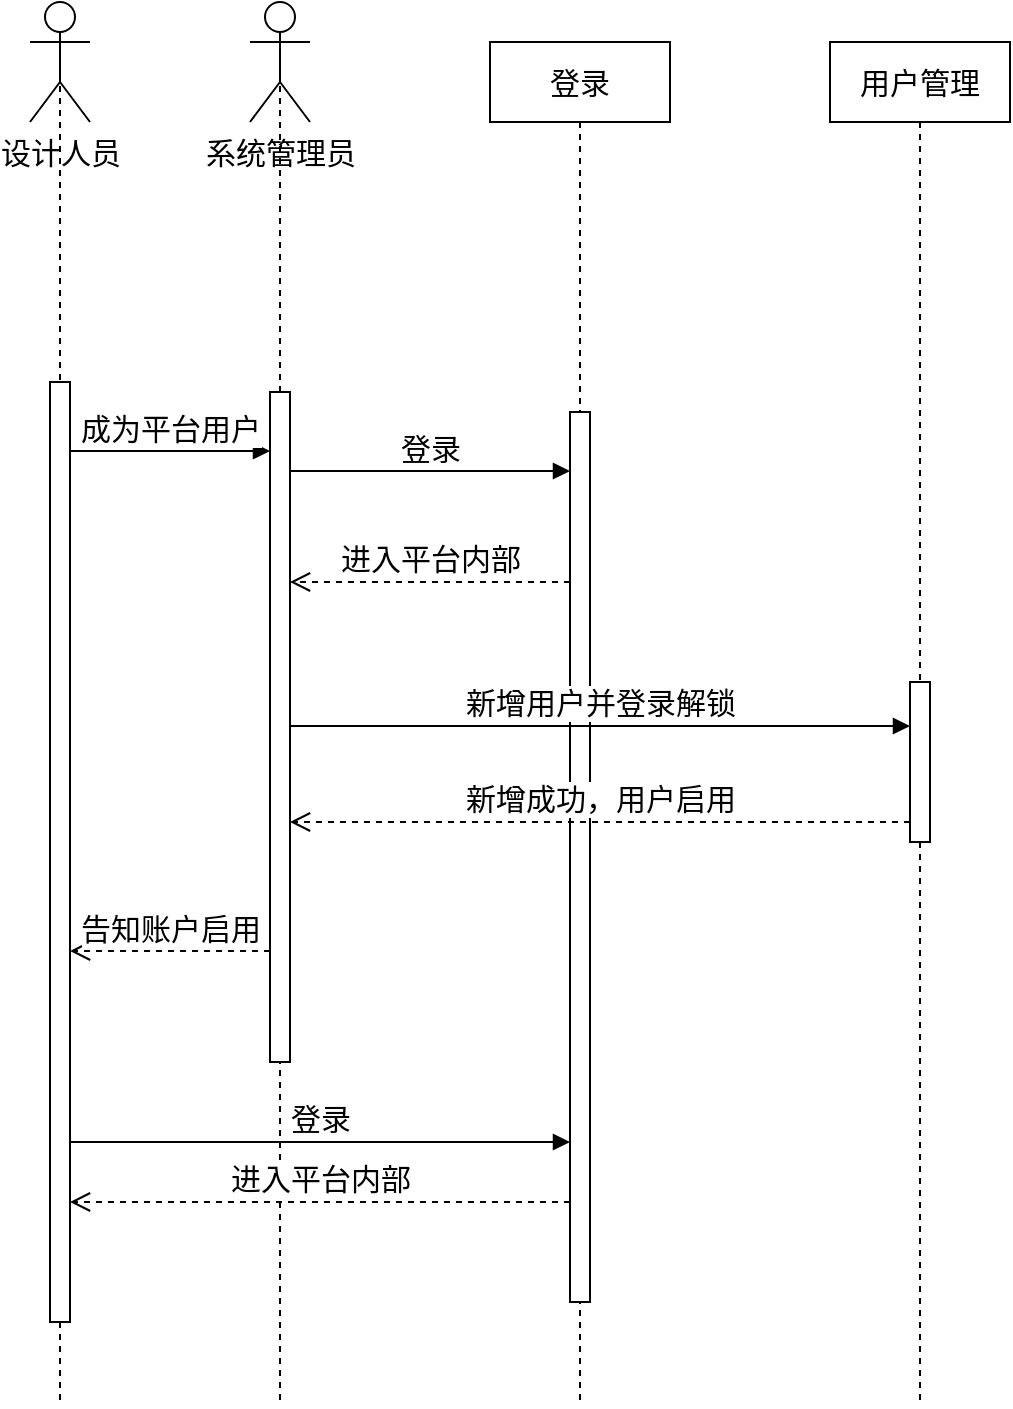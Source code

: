 <mxfile version="24.0.7" type="github">
  <diagram name="第 1 页" id="ks0ihCqGLnm8eHEow2yr">
    <mxGraphModel dx="420" dy="1146" grid="1" gridSize="10" guides="1" tooltips="1" connect="1" arrows="1" fold="1" page="1" pageScale="1" pageWidth="827" pageHeight="1169" math="0" shadow="0">
      <root>
        <mxCell id="0" />
        <mxCell id="1" parent="0" />
        <mxCell id="s1f1VciQkq-ZG4T8ARHs-22" style="edgeStyle=orthogonalEdgeStyle;rounded=0;orthogonalLoop=1;jettySize=auto;html=1;exitX=0.5;exitY=0.5;exitDx=0;exitDy=0;exitPerimeter=0;dashed=1;endArrow=none;endFill=0;" edge="1" parent="1" source="s1f1VciQkq-ZG4T8ARHs-1">
          <mxGeometry relative="1" as="geometry">
            <mxPoint x="2005" y="1040" as="targetPoint" />
          </mxGeometry>
        </mxCell>
        <mxCell id="s1f1VciQkq-ZG4T8ARHs-1" value="系统管理员" style="shape=umlActor;verticalLabelPosition=bottom;verticalAlign=top;html=1;outlineConnect=0;fontSize=15;" vertex="1" parent="1">
          <mxGeometry x="1990" y="340" width="30" height="60" as="geometry" />
        </mxCell>
        <mxCell id="s1f1VciQkq-ZG4T8ARHs-23" style="edgeStyle=orthogonalEdgeStyle;rounded=0;orthogonalLoop=1;jettySize=auto;html=1;exitX=0.5;exitY=0.5;exitDx=0;exitDy=0;exitPerimeter=0;dashed=1;endArrow=none;endFill=0;" edge="1" parent="1" source="s1f1VciQkq-ZG4T8ARHs-2">
          <mxGeometry relative="1" as="geometry">
            <mxPoint x="1895" y="1040" as="targetPoint" />
          </mxGeometry>
        </mxCell>
        <mxCell id="s1f1VciQkq-ZG4T8ARHs-2" value="设计人员" style="shape=umlActor;verticalLabelPosition=bottom;verticalAlign=top;html=1;outlineConnect=0;fontSize=15;" vertex="1" parent="1">
          <mxGeometry x="1880" y="340" width="30" height="60" as="geometry" />
        </mxCell>
        <mxCell id="s1f1VciQkq-ZG4T8ARHs-20" style="edgeStyle=orthogonalEdgeStyle;rounded=0;orthogonalLoop=1;jettySize=auto;html=1;exitX=0.5;exitY=1;exitDx=0;exitDy=0;endArrow=none;endFill=0;dashed=1;" edge="1" parent="1" source="s1f1VciQkq-ZG4T8ARHs-3">
          <mxGeometry relative="1" as="geometry">
            <mxPoint x="2155" y="1041" as="targetPoint" />
          </mxGeometry>
        </mxCell>
        <mxCell id="s1f1VciQkq-ZG4T8ARHs-3" value="登录" style="rounded=0;whiteSpace=wrap;html=1;fontSize=15;" vertex="1" parent="1">
          <mxGeometry x="2110" y="360" width="90" height="40" as="geometry" />
        </mxCell>
        <mxCell id="s1f1VciQkq-ZG4T8ARHs-21" style="edgeStyle=orthogonalEdgeStyle;rounded=0;orthogonalLoop=1;jettySize=auto;html=1;exitX=0.5;exitY=1;exitDx=0;exitDy=0;dashed=1;endArrow=none;endFill=0;" edge="1" parent="1" source="s1f1VciQkq-ZG4T8ARHs-4">
          <mxGeometry relative="1" as="geometry">
            <mxPoint x="2325" y="1040" as="targetPoint" />
          </mxGeometry>
        </mxCell>
        <mxCell id="s1f1VciQkq-ZG4T8ARHs-4" value="用户管理" style="rounded=0;whiteSpace=wrap;html=1;fontSize=15;" vertex="1" parent="1">
          <mxGeometry x="2280" y="360" width="90" height="40" as="geometry" />
        </mxCell>
        <mxCell id="s1f1VciQkq-ZG4T8ARHs-6" value="" style="html=1;points=[[0,0,0,0,5],[0,1,0,0,-5],[1,0,0,0,5],[1,1,0,0,-5]];perimeter=orthogonalPerimeter;outlineConnect=0;targetShapes=umlLifeline;portConstraint=eastwest;newEdgeStyle={&quot;curved&quot;:0,&quot;rounded&quot;:0};fontSize=15;" vertex="1" parent="1">
          <mxGeometry x="2000" y="535" width="10" height="335" as="geometry" />
        </mxCell>
        <mxCell id="s1f1VciQkq-ZG4T8ARHs-7" value="" style="html=1;points=[[0,0,0,0,5],[0,1,0,0,-5],[1,0,0,0,5],[1,1,0,0,-5]];perimeter=orthogonalPerimeter;outlineConnect=0;targetShapes=umlLifeline;portConstraint=eastwest;newEdgeStyle={&quot;curved&quot;:0,&quot;rounded&quot;:0};fontSize=15;" vertex="1" parent="1">
          <mxGeometry x="2150" y="545" width="10" height="445" as="geometry" />
        </mxCell>
        <mxCell id="s1f1VciQkq-ZG4T8ARHs-8" value="登录" style="html=1;verticalAlign=bottom;endArrow=block;curved=0;rounded=0;fontSize=15;" edge="1" parent="1" target="s1f1VciQkq-ZG4T8ARHs-7">
          <mxGeometry width="80" relative="1" as="geometry">
            <mxPoint x="2010" y="574.5" as="sourcePoint" />
            <mxPoint x="2090" y="574.5" as="targetPoint" />
            <mxPoint as="offset" />
          </mxGeometry>
        </mxCell>
        <mxCell id="s1f1VciQkq-ZG4T8ARHs-9" value="进入平台内部" style="html=1;verticalAlign=bottom;endArrow=open;dashed=1;endSize=8;curved=0;rounded=0;exitX=0;exitY=1;exitDx=0;exitDy=-5;exitPerimeter=0;fontSize=15;" edge="1" parent="1">
          <mxGeometry relative="1" as="geometry">
            <mxPoint x="2150" y="630" as="sourcePoint" />
            <mxPoint x="2010" y="630" as="targetPoint" />
            <mxPoint as="offset" />
          </mxGeometry>
        </mxCell>
        <mxCell id="s1f1VciQkq-ZG4T8ARHs-11" value="" style="html=1;points=[[0,0,0,0,5],[0,1,0,0,-5],[1,0,0,0,5],[1,1,0,0,-5]];perimeter=orthogonalPerimeter;outlineConnect=0;targetShapes=umlLifeline;portConstraint=eastwest;newEdgeStyle={&quot;curved&quot;:0,&quot;rounded&quot;:0};fontSize=15;" vertex="1" parent="1">
          <mxGeometry x="2320" y="680" width="10" height="80" as="geometry" />
        </mxCell>
        <mxCell id="s1f1VciQkq-ZG4T8ARHs-12" value="新增用户并登录解锁" style="html=1;verticalAlign=bottom;endArrow=block;curved=0;rounded=0;fontSize=15;" edge="1" parent="1" target="s1f1VciQkq-ZG4T8ARHs-11">
          <mxGeometry width="80" relative="1" as="geometry">
            <mxPoint x="2010" y="702" as="sourcePoint" />
            <mxPoint x="2090" y="702" as="targetPoint" />
            <mxPoint as="offset" />
          </mxGeometry>
        </mxCell>
        <mxCell id="s1f1VciQkq-ZG4T8ARHs-13" value="新增成功，用户启用" style="html=1;verticalAlign=bottom;endArrow=open;dashed=1;endSize=8;curved=0;rounded=0;fontSize=15;" edge="1" parent="1">
          <mxGeometry relative="1" as="geometry">
            <mxPoint x="2320" y="750" as="sourcePoint" />
            <mxPoint x="2010" y="750" as="targetPoint" />
          </mxGeometry>
        </mxCell>
        <mxCell id="s1f1VciQkq-ZG4T8ARHs-15" value="" style="html=1;points=[[0,0,0,0,5],[0,1,0,0,-5],[1,0,0,0,5],[1,1,0,0,-5]];perimeter=orthogonalPerimeter;outlineConnect=0;targetShapes=umlLifeline;portConstraint=eastwest;newEdgeStyle={&quot;curved&quot;:0,&quot;rounded&quot;:0};fontSize=15;" vertex="1" parent="1">
          <mxGeometry x="1890" y="530" width="10" height="470" as="geometry" />
        </mxCell>
        <mxCell id="s1f1VciQkq-ZG4T8ARHs-16" value="成为平台用户" style="html=1;verticalAlign=bottom;endArrow=block;curved=0;rounded=0;fontSize=15;" edge="1" parent="1" target="s1f1VciQkq-ZG4T8ARHs-6">
          <mxGeometry width="80" relative="1" as="geometry">
            <mxPoint x="1900" y="564.5" as="sourcePoint" />
            <mxPoint x="1980" y="564.5" as="targetPoint" />
          </mxGeometry>
        </mxCell>
        <mxCell id="s1f1VciQkq-ZG4T8ARHs-17" value="告知账户启用" style="html=1;verticalAlign=bottom;endArrow=open;dashed=1;endSize=8;curved=0;rounded=0;fontSize=15;" edge="1" parent="1" source="s1f1VciQkq-ZG4T8ARHs-6">
          <mxGeometry relative="1" as="geometry">
            <mxPoint x="1980" y="814.5" as="sourcePoint" />
            <mxPoint x="1900" y="814.5" as="targetPoint" />
            <mxPoint as="offset" />
          </mxGeometry>
        </mxCell>
        <mxCell id="s1f1VciQkq-ZG4T8ARHs-18" value="登录" style="html=1;verticalAlign=bottom;endArrow=block;curved=0;rounded=0;fontSize=15;" edge="1" parent="1" target="s1f1VciQkq-ZG4T8ARHs-7">
          <mxGeometry width="80" relative="1" as="geometry">
            <mxPoint x="1900" y="910" as="sourcePoint" />
            <mxPoint x="1980" y="910" as="targetPoint" />
          </mxGeometry>
        </mxCell>
        <mxCell id="s1f1VciQkq-ZG4T8ARHs-19" value="进入平台内部" style="html=1;verticalAlign=bottom;endArrow=open;dashed=1;endSize=8;curved=0;rounded=0;fontSize=15;" edge="1" parent="1" source="s1f1VciQkq-ZG4T8ARHs-7">
          <mxGeometry relative="1" as="geometry">
            <mxPoint x="2040" y="940" as="sourcePoint" />
            <mxPoint x="1900" y="940" as="targetPoint" />
            <mxPoint as="offset" />
          </mxGeometry>
        </mxCell>
      </root>
    </mxGraphModel>
  </diagram>
</mxfile>
